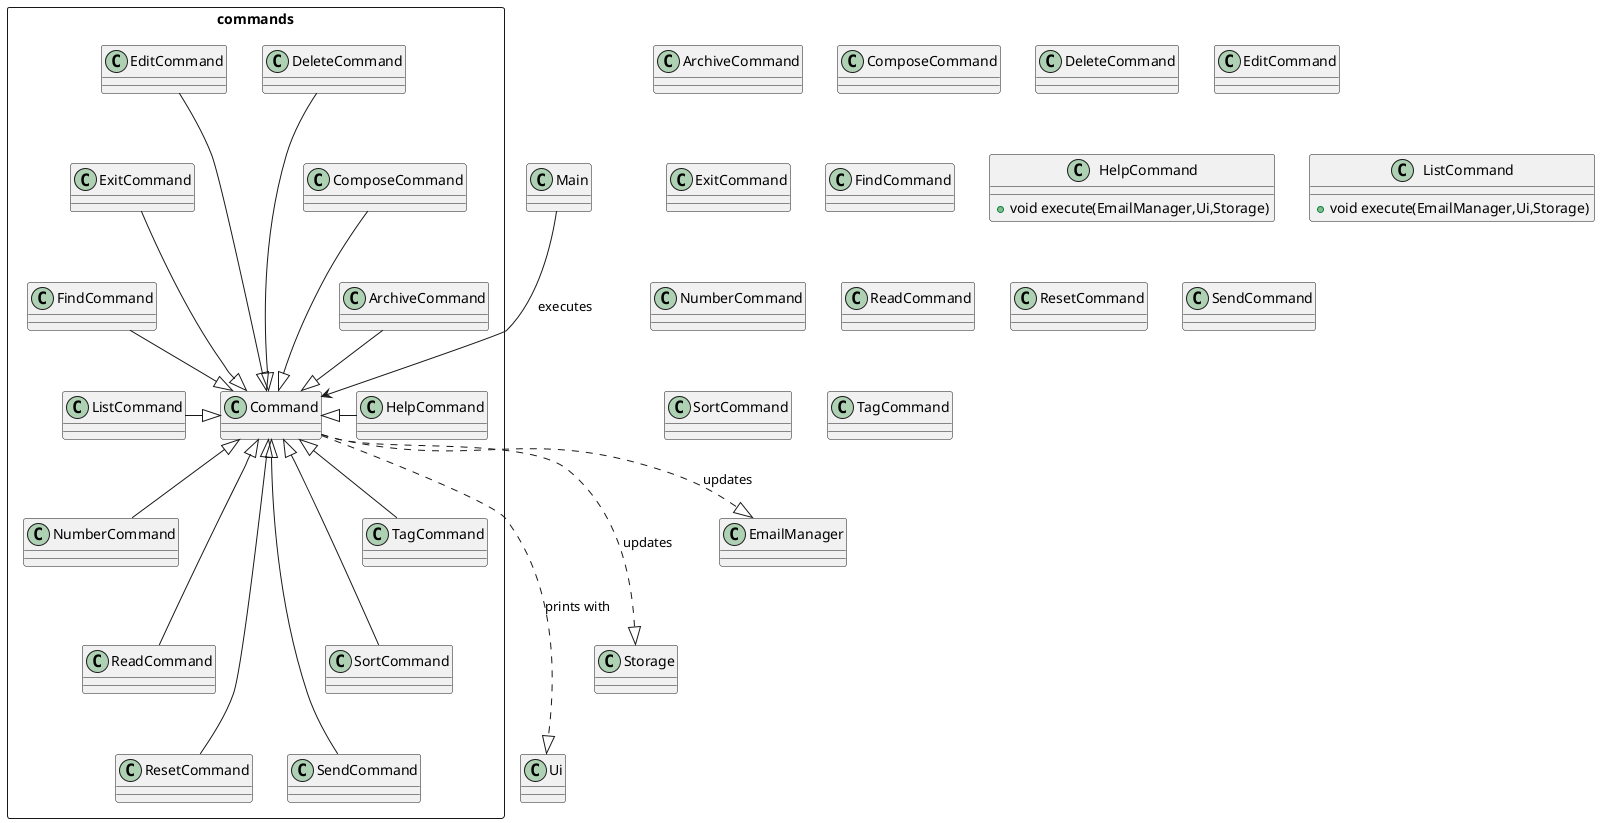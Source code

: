 @startuml
'https://plantuml.com/class-diagram

package commands <<rectangle>>{
class Command
class ArchiveCommand
class ComposeCommand
class DeleteCommand
class EditCommand
class ExitCommand
class FindCommand
class HelpCommand
class ListCommand
class NumberCommand
class ReadCommand
class ResetCommand
class SendCommand
class SortCommand
class TagCommand
}

Main ---> Command: executes
ArchiveCommand -down-|> Command
ComposeCommand -down--|> Command
DeleteCommand -down---|> Command
EditCommand -down---|> Command
ExitCommand -down--|> Command
FindCommand -down-|> Command
HelpCommand -left-|> Command
ListCommand -right-|> Command
NumberCommand -up-|> Command
ReadCommand -up--|> Command
ResetCommand -up---|> Command
SendCommand -up---|> Command
SortCommand -up--|> Command
TagCommand -up-|> Command

Command ....|> Ui: prints with
Command ...|> Storage: updates
Command ..|> EmailManager: updates

class ArchiveCommand{

}

class ComposeCommand{

}

class DeleteCommand{

}

class EditCommand{

}

class ExitCommand{

}

class FindCommand{

}

class HelpCommand{
+ void execute(EmailManager,Ui,Storage)
}

class ListCommand{
+ void execute(EmailManager,Ui,Storage)
}

class NumberCommand{

}

class ReadCommand{

}

class ResetCommand{

}

class SendCommand{

}

class SortCommand{

}

class TagCommand{

}

@enduml